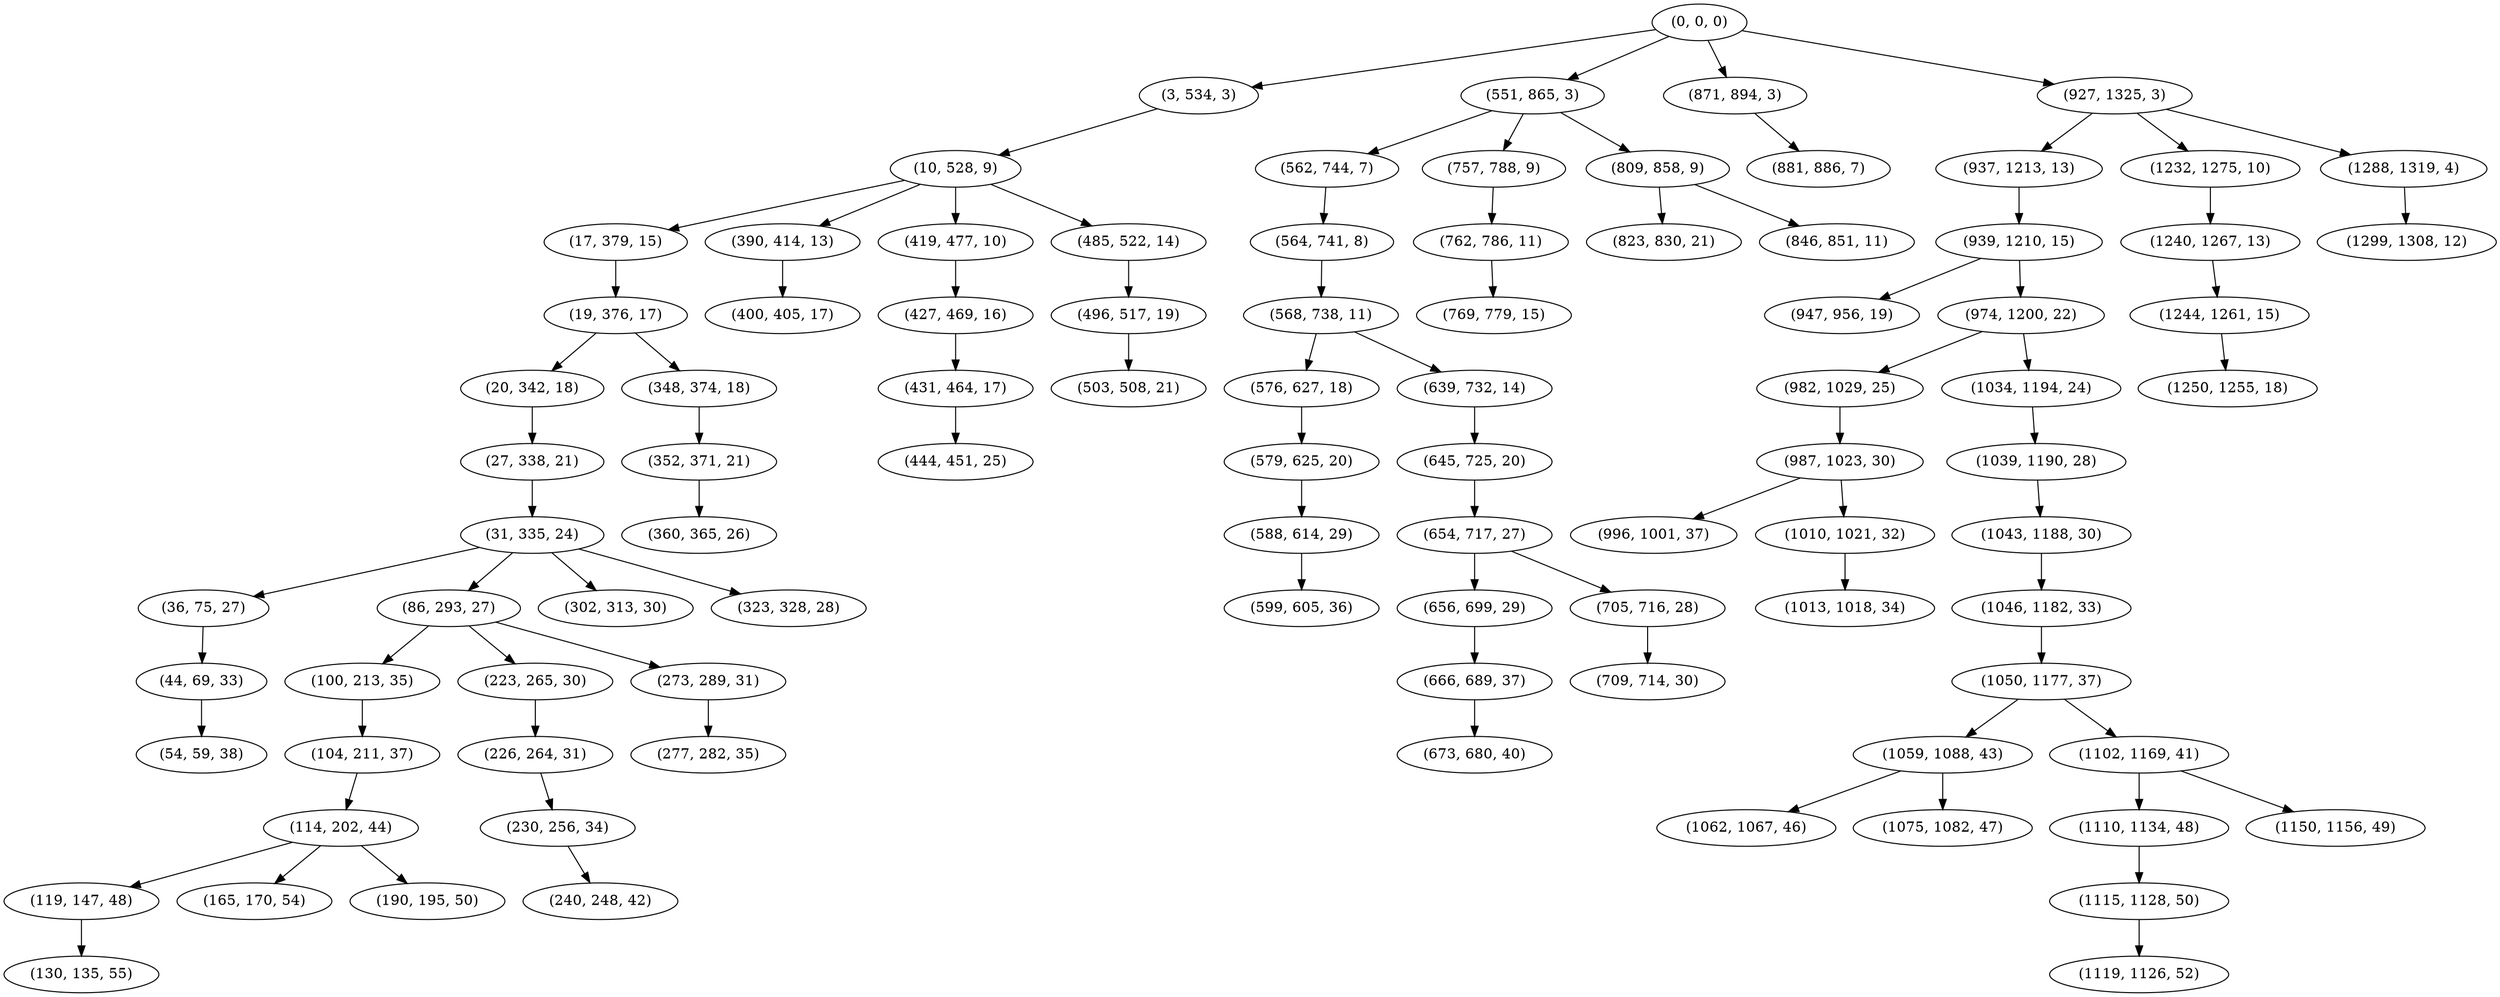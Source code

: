 digraph tree {
    "(0, 0, 0)";
    "(3, 534, 3)";
    "(10, 528, 9)";
    "(17, 379, 15)";
    "(19, 376, 17)";
    "(20, 342, 18)";
    "(27, 338, 21)";
    "(31, 335, 24)";
    "(36, 75, 27)";
    "(44, 69, 33)";
    "(54, 59, 38)";
    "(86, 293, 27)";
    "(100, 213, 35)";
    "(104, 211, 37)";
    "(114, 202, 44)";
    "(119, 147, 48)";
    "(130, 135, 55)";
    "(165, 170, 54)";
    "(190, 195, 50)";
    "(223, 265, 30)";
    "(226, 264, 31)";
    "(230, 256, 34)";
    "(240, 248, 42)";
    "(273, 289, 31)";
    "(277, 282, 35)";
    "(302, 313, 30)";
    "(323, 328, 28)";
    "(348, 374, 18)";
    "(352, 371, 21)";
    "(360, 365, 26)";
    "(390, 414, 13)";
    "(400, 405, 17)";
    "(419, 477, 10)";
    "(427, 469, 16)";
    "(431, 464, 17)";
    "(444, 451, 25)";
    "(485, 522, 14)";
    "(496, 517, 19)";
    "(503, 508, 21)";
    "(551, 865, 3)";
    "(562, 744, 7)";
    "(564, 741, 8)";
    "(568, 738, 11)";
    "(576, 627, 18)";
    "(579, 625, 20)";
    "(588, 614, 29)";
    "(599, 605, 36)";
    "(639, 732, 14)";
    "(645, 725, 20)";
    "(654, 717, 27)";
    "(656, 699, 29)";
    "(666, 689, 37)";
    "(673, 680, 40)";
    "(705, 716, 28)";
    "(709, 714, 30)";
    "(757, 788, 9)";
    "(762, 786, 11)";
    "(769, 779, 15)";
    "(809, 858, 9)";
    "(823, 830, 21)";
    "(846, 851, 11)";
    "(871, 894, 3)";
    "(881, 886, 7)";
    "(927, 1325, 3)";
    "(937, 1213, 13)";
    "(939, 1210, 15)";
    "(947, 956, 19)";
    "(974, 1200, 22)";
    "(982, 1029, 25)";
    "(987, 1023, 30)";
    "(996, 1001, 37)";
    "(1010, 1021, 32)";
    "(1013, 1018, 34)";
    "(1034, 1194, 24)";
    "(1039, 1190, 28)";
    "(1043, 1188, 30)";
    "(1046, 1182, 33)";
    "(1050, 1177, 37)";
    "(1059, 1088, 43)";
    "(1062, 1067, 46)";
    "(1075, 1082, 47)";
    "(1102, 1169, 41)";
    "(1110, 1134, 48)";
    "(1115, 1128, 50)";
    "(1119, 1126, 52)";
    "(1150, 1156, 49)";
    "(1232, 1275, 10)";
    "(1240, 1267, 13)";
    "(1244, 1261, 15)";
    "(1250, 1255, 18)";
    "(1288, 1319, 4)";
    "(1299, 1308, 12)";
    "(0, 0, 0)" -> "(3, 534, 3)";
    "(0, 0, 0)" -> "(551, 865, 3)";
    "(0, 0, 0)" -> "(871, 894, 3)";
    "(0, 0, 0)" -> "(927, 1325, 3)";
    "(3, 534, 3)" -> "(10, 528, 9)";
    "(10, 528, 9)" -> "(17, 379, 15)";
    "(10, 528, 9)" -> "(390, 414, 13)";
    "(10, 528, 9)" -> "(419, 477, 10)";
    "(10, 528, 9)" -> "(485, 522, 14)";
    "(17, 379, 15)" -> "(19, 376, 17)";
    "(19, 376, 17)" -> "(20, 342, 18)";
    "(19, 376, 17)" -> "(348, 374, 18)";
    "(20, 342, 18)" -> "(27, 338, 21)";
    "(27, 338, 21)" -> "(31, 335, 24)";
    "(31, 335, 24)" -> "(36, 75, 27)";
    "(31, 335, 24)" -> "(86, 293, 27)";
    "(31, 335, 24)" -> "(302, 313, 30)";
    "(31, 335, 24)" -> "(323, 328, 28)";
    "(36, 75, 27)" -> "(44, 69, 33)";
    "(44, 69, 33)" -> "(54, 59, 38)";
    "(86, 293, 27)" -> "(100, 213, 35)";
    "(86, 293, 27)" -> "(223, 265, 30)";
    "(86, 293, 27)" -> "(273, 289, 31)";
    "(100, 213, 35)" -> "(104, 211, 37)";
    "(104, 211, 37)" -> "(114, 202, 44)";
    "(114, 202, 44)" -> "(119, 147, 48)";
    "(114, 202, 44)" -> "(165, 170, 54)";
    "(114, 202, 44)" -> "(190, 195, 50)";
    "(119, 147, 48)" -> "(130, 135, 55)";
    "(223, 265, 30)" -> "(226, 264, 31)";
    "(226, 264, 31)" -> "(230, 256, 34)";
    "(230, 256, 34)" -> "(240, 248, 42)";
    "(273, 289, 31)" -> "(277, 282, 35)";
    "(348, 374, 18)" -> "(352, 371, 21)";
    "(352, 371, 21)" -> "(360, 365, 26)";
    "(390, 414, 13)" -> "(400, 405, 17)";
    "(419, 477, 10)" -> "(427, 469, 16)";
    "(427, 469, 16)" -> "(431, 464, 17)";
    "(431, 464, 17)" -> "(444, 451, 25)";
    "(485, 522, 14)" -> "(496, 517, 19)";
    "(496, 517, 19)" -> "(503, 508, 21)";
    "(551, 865, 3)" -> "(562, 744, 7)";
    "(551, 865, 3)" -> "(757, 788, 9)";
    "(551, 865, 3)" -> "(809, 858, 9)";
    "(562, 744, 7)" -> "(564, 741, 8)";
    "(564, 741, 8)" -> "(568, 738, 11)";
    "(568, 738, 11)" -> "(576, 627, 18)";
    "(568, 738, 11)" -> "(639, 732, 14)";
    "(576, 627, 18)" -> "(579, 625, 20)";
    "(579, 625, 20)" -> "(588, 614, 29)";
    "(588, 614, 29)" -> "(599, 605, 36)";
    "(639, 732, 14)" -> "(645, 725, 20)";
    "(645, 725, 20)" -> "(654, 717, 27)";
    "(654, 717, 27)" -> "(656, 699, 29)";
    "(654, 717, 27)" -> "(705, 716, 28)";
    "(656, 699, 29)" -> "(666, 689, 37)";
    "(666, 689, 37)" -> "(673, 680, 40)";
    "(705, 716, 28)" -> "(709, 714, 30)";
    "(757, 788, 9)" -> "(762, 786, 11)";
    "(762, 786, 11)" -> "(769, 779, 15)";
    "(809, 858, 9)" -> "(823, 830, 21)";
    "(809, 858, 9)" -> "(846, 851, 11)";
    "(871, 894, 3)" -> "(881, 886, 7)";
    "(927, 1325, 3)" -> "(937, 1213, 13)";
    "(927, 1325, 3)" -> "(1232, 1275, 10)";
    "(927, 1325, 3)" -> "(1288, 1319, 4)";
    "(937, 1213, 13)" -> "(939, 1210, 15)";
    "(939, 1210, 15)" -> "(947, 956, 19)";
    "(939, 1210, 15)" -> "(974, 1200, 22)";
    "(974, 1200, 22)" -> "(982, 1029, 25)";
    "(974, 1200, 22)" -> "(1034, 1194, 24)";
    "(982, 1029, 25)" -> "(987, 1023, 30)";
    "(987, 1023, 30)" -> "(996, 1001, 37)";
    "(987, 1023, 30)" -> "(1010, 1021, 32)";
    "(1010, 1021, 32)" -> "(1013, 1018, 34)";
    "(1034, 1194, 24)" -> "(1039, 1190, 28)";
    "(1039, 1190, 28)" -> "(1043, 1188, 30)";
    "(1043, 1188, 30)" -> "(1046, 1182, 33)";
    "(1046, 1182, 33)" -> "(1050, 1177, 37)";
    "(1050, 1177, 37)" -> "(1059, 1088, 43)";
    "(1050, 1177, 37)" -> "(1102, 1169, 41)";
    "(1059, 1088, 43)" -> "(1062, 1067, 46)";
    "(1059, 1088, 43)" -> "(1075, 1082, 47)";
    "(1102, 1169, 41)" -> "(1110, 1134, 48)";
    "(1102, 1169, 41)" -> "(1150, 1156, 49)";
    "(1110, 1134, 48)" -> "(1115, 1128, 50)";
    "(1115, 1128, 50)" -> "(1119, 1126, 52)";
    "(1232, 1275, 10)" -> "(1240, 1267, 13)";
    "(1240, 1267, 13)" -> "(1244, 1261, 15)";
    "(1244, 1261, 15)" -> "(1250, 1255, 18)";
    "(1288, 1319, 4)" -> "(1299, 1308, 12)";
}
